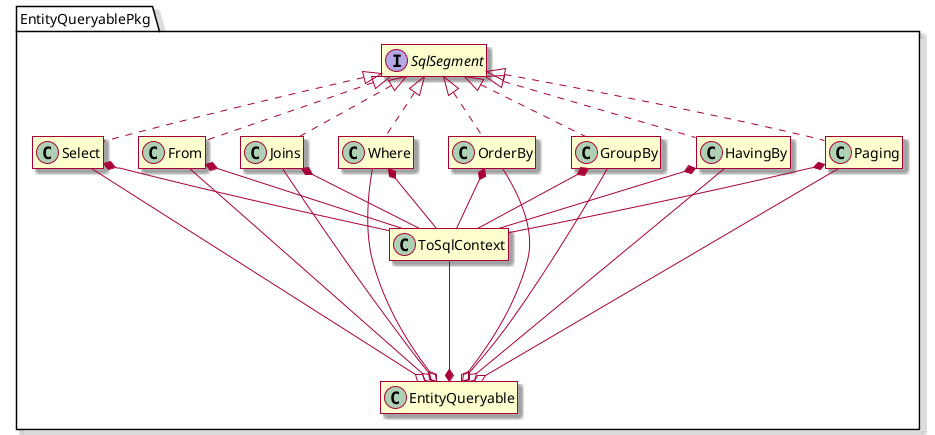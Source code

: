 @startuml
'https://plantuml.com/class-diagram
skin rose
hide methods
hide fields

package EntityQueryablePkg {
    class EntityQueryable
    interface SqlSegment
    class ToSqlContext
    class Select implements SqlSegment
    class From implements SqlSegment
    class Joins implements SqlSegment
    class Where implements SqlSegment
    class OrderBy implements SqlSegment
    class GroupBy implements SqlSegment
    class HavingBy implements SqlSegment
    class Paging implements SqlSegment
}


Select *-- ToSqlContext
From *-- ToSqlContext
Joins *-- ToSqlContext
Where *-- ToSqlContext
OrderBy *-- ToSqlContext
GroupBy *-- ToSqlContext
HavingBy *-- ToSqlContext
Paging *-- ToSqlContext

ToSqlContext ---* EntityQueryable
Select --o EntityQueryable
From --o EntityQueryable
Joins --o EntityQueryable
Where --o EntityQueryable
OrderBy --o EntityQueryable
GroupBy --o EntityQueryable
HavingBy --o EntityQueryable
Paging --o EntityQueryable

@enduml